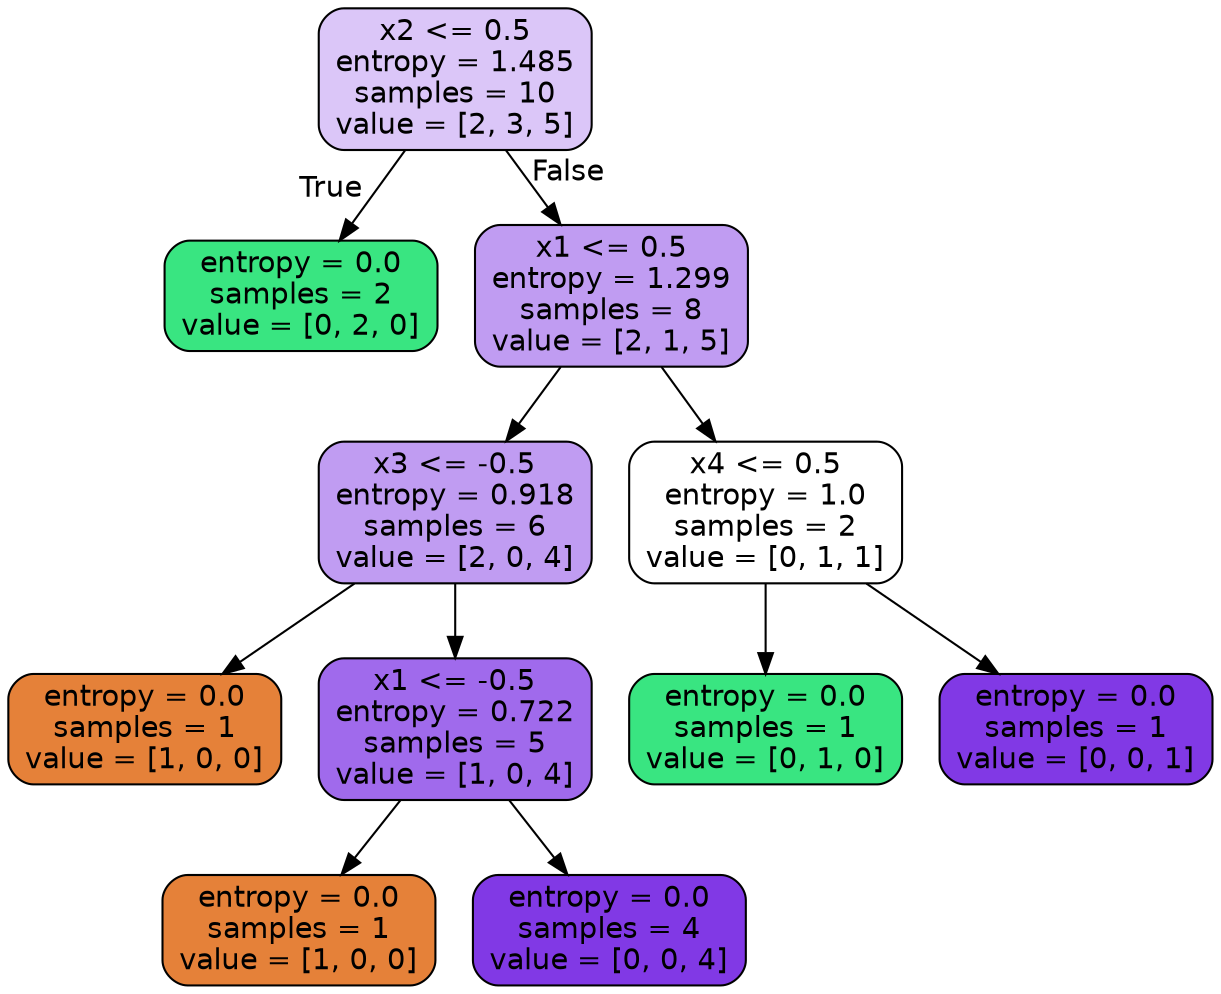 digraph Tree {
node [shape=box, style="filled, rounded", color="black", fontname=helvetica] ;
edge [fontname=helvetica] ;
0 [label="x2 <= 0.5\nentropy = 1.485\nsamples = 10\nvalue = [2, 3, 5]", fillcolor="#dbc6f8"] ;
1 [label="entropy = 0.0\nsamples = 2\nvalue = [0, 2, 0]", fillcolor="#39e581"] ;
0 -> 1 [labeldistance=2.5, labelangle=45, headlabel="True"] ;
2 [label="x1 <= 0.5\nentropy = 1.299\nsamples = 8\nvalue = [2, 1, 5]", fillcolor="#c09cf2"] ;
0 -> 2 [labeldistance=2.5, labelangle=-45, headlabel="False"] ;
3 [label="x3 <= -0.5\nentropy = 0.918\nsamples = 6\nvalue = [2, 0, 4]", fillcolor="#c09cf2"] ;
2 -> 3 ;
4 [label="entropy = 0.0\nsamples = 1\nvalue = [1, 0, 0]", fillcolor="#e58139"] ;
3 -> 4 ;
5 [label="x1 <= -0.5\nentropy = 0.722\nsamples = 5\nvalue = [1, 0, 4]", fillcolor="#a06aec"] ;
3 -> 5 ;
6 [label="entropy = 0.0\nsamples = 1\nvalue = [1, 0, 0]", fillcolor="#e58139"] ;
5 -> 6 ;
7 [label="entropy = 0.0\nsamples = 4\nvalue = [0, 0, 4]", fillcolor="#8139e5"] ;
5 -> 7 ;
8 [label="x4 <= 0.5\nentropy = 1.0\nsamples = 2\nvalue = [0, 1, 1]", fillcolor="#ffffff"] ;
2 -> 8 ;
9 [label="entropy = 0.0\nsamples = 1\nvalue = [0, 1, 0]", fillcolor="#39e581"] ;
8 -> 9 ;
10 [label="entropy = 0.0\nsamples = 1\nvalue = [0, 0, 1]", fillcolor="#8139e5"] ;
8 -> 10 ;
}